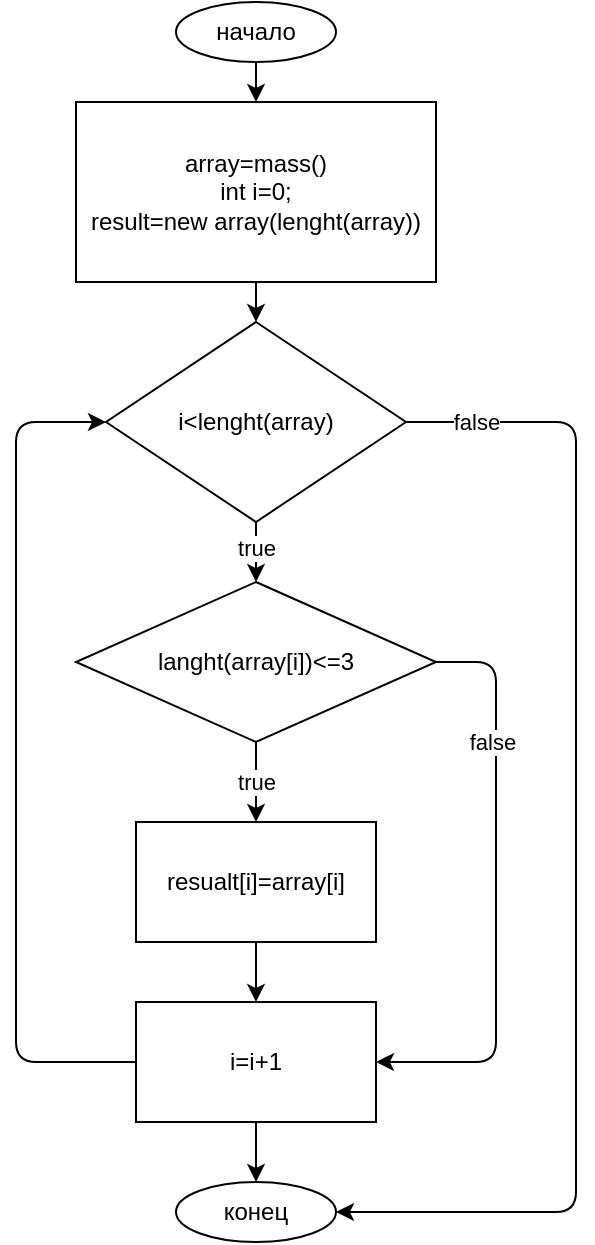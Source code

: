 <mxfile>
    <diagram id="EuJt1ZHNTVCNiPA6vJEL" name="Страница 1">
        <mxGraphModel dx="1016" dy="633" grid="1" gridSize="10" guides="1" tooltips="1" connect="1" arrows="1" fold="1" page="1" pageScale="1" pageWidth="827" pageHeight="1169" math="0" shadow="0">
            <root>
                <mxCell id="0"/>
                <mxCell id="1" parent="0"/>
                <mxCell id="4" style="edgeStyle=none;html=1;" parent="1" source="2" target="3" edge="1">
                    <mxGeometry relative="1" as="geometry"/>
                </mxCell>
                <mxCell id="2" value="начало" style="ellipse;whiteSpace=wrap;html=1;" parent="1" vertex="1">
                    <mxGeometry x="100" width="80" height="30" as="geometry"/>
                </mxCell>
                <mxCell id="6" value="" style="edgeStyle=none;html=1;" parent="1" source="3" target="5" edge="1">
                    <mxGeometry relative="1" as="geometry"/>
                </mxCell>
                <mxCell id="3" value="array=mass()&lt;br&gt;int i=0;&lt;br&gt;result=new array(lenght(array))" style="rounded=0;whiteSpace=wrap;html=1;" parent="1" vertex="1">
                    <mxGeometry x="50" y="50" width="180" height="90" as="geometry"/>
                </mxCell>
                <mxCell id="9" value="" style="edgeStyle=none;html=1;" edge="1" parent="1" source="5" target="8">
                    <mxGeometry relative="1" as="geometry"/>
                </mxCell>
                <mxCell id="10" value="true" style="edgeLabel;html=1;align=center;verticalAlign=middle;resizable=0;points=[];" vertex="1" connectable="0" parent="9">
                    <mxGeometry x="-0.16" relative="1" as="geometry">
                        <mxPoint as="offset"/>
                    </mxGeometry>
                </mxCell>
                <mxCell id="12" value="" style="edgeStyle=none;html=1;" edge="1" parent="1" source="5" target="11">
                    <mxGeometry relative="1" as="geometry">
                        <Array as="points">
                            <mxPoint x="300" y="210"/>
                            <mxPoint x="300" y="605"/>
                        </Array>
                    </mxGeometry>
                </mxCell>
                <mxCell id="14" value="false" style="edgeLabel;html=1;align=center;verticalAlign=middle;resizable=0;points=[];" vertex="1" connectable="0" parent="12">
                    <mxGeometry x="-0.008" y="1" relative="1" as="geometry">
                        <mxPoint x="-51" y="-213" as="offset"/>
                    </mxGeometry>
                </mxCell>
                <mxCell id="5" value="i&amp;lt;lenght(array)" style="rhombus;whiteSpace=wrap;html=1;rounded=0;" parent="1" vertex="1">
                    <mxGeometry x="65" y="160" width="150" height="100" as="geometry"/>
                </mxCell>
                <mxCell id="20" style="edgeStyle=none;html=1;" edge="1" parent="1" source="8" target="18">
                    <mxGeometry relative="1" as="geometry">
                        <Array as="points">
                            <mxPoint x="260" y="330"/>
                            <mxPoint x="260" y="410"/>
                            <mxPoint x="260" y="530"/>
                        </Array>
                    </mxGeometry>
                </mxCell>
                <mxCell id="23" value="false" style="edgeLabel;html=1;align=center;verticalAlign=middle;resizable=0;points=[];" vertex="1" connectable="0" parent="20">
                    <mxGeometry x="-0.738" relative="1" as="geometry">
                        <mxPoint x="-2" y="32" as="offset"/>
                    </mxGeometry>
                </mxCell>
                <mxCell id="26" value="true" style="edgeStyle=none;html=1;entryX=0.5;entryY=0;entryDx=0;entryDy=0;" edge="1" parent="1" source="8" target="15">
                    <mxGeometry relative="1" as="geometry"/>
                </mxCell>
                <mxCell id="8" value="langht(array[i])&amp;lt;=3" style="rhombus;whiteSpace=wrap;html=1;rounded=0;" vertex="1" parent="1">
                    <mxGeometry x="50" y="290" width="180" height="80" as="geometry"/>
                </mxCell>
                <mxCell id="11" value="конец" style="ellipse;whiteSpace=wrap;html=1;rounded=0;" vertex="1" parent="1">
                    <mxGeometry x="100" y="590" width="80" height="30" as="geometry"/>
                </mxCell>
                <mxCell id="25" style="edgeStyle=none;html=1;entryX=0.5;entryY=0;entryDx=0;entryDy=0;" edge="1" parent="1" source="15" target="18">
                    <mxGeometry relative="1" as="geometry"/>
                </mxCell>
                <mxCell id="15" value="resualt[i]=array[i]" style="whiteSpace=wrap;html=1;rounded=0;" vertex="1" parent="1">
                    <mxGeometry x="80" y="410" width="120" height="60" as="geometry"/>
                </mxCell>
                <mxCell id="24" style="edgeStyle=none;html=1;entryX=0.5;entryY=0;entryDx=0;entryDy=0;" edge="1" parent="1" source="18" target="11">
                    <mxGeometry relative="1" as="geometry"/>
                </mxCell>
                <mxCell id="27" style="edgeStyle=none;html=1;entryX=0;entryY=0.5;entryDx=0;entryDy=0;" edge="1" parent="1" source="18" target="5">
                    <mxGeometry relative="1" as="geometry">
                        <Array as="points">
                            <mxPoint x="20" y="530"/>
                            <mxPoint x="20" y="210"/>
                        </Array>
                    </mxGeometry>
                </mxCell>
                <mxCell id="18" value="i=i+1" style="whiteSpace=wrap;html=1;rounded=0;" vertex="1" parent="1">
                    <mxGeometry x="80" y="500" width="120" height="60" as="geometry"/>
                </mxCell>
            </root>
        </mxGraphModel>
    </diagram>
</mxfile>